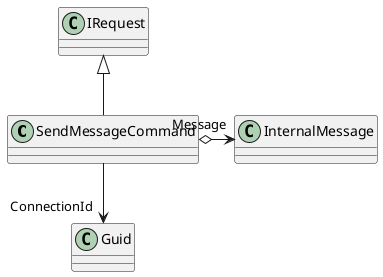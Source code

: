 @startuml
class SendMessageCommand {
}
IRequest <|-- SendMessageCommand
SendMessageCommand --> "ConnectionId" Guid
SendMessageCommand o-> "Message" InternalMessage
@enduml
